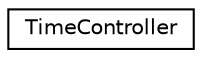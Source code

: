 digraph "Graphical Class Hierarchy"
{
 // LATEX_PDF_SIZE
  edge [fontname="Helvetica",fontsize="10",labelfontname="Helvetica",labelfontsize="10"];
  node [fontname="Helvetica",fontsize="10",shape=record];
  rankdir="LR";
  Node0 [label="TimeController",height=0.2,width=0.4,color="black", fillcolor="white", style="filled",URL="$classTimeController.html",tooltip=" "];
}
